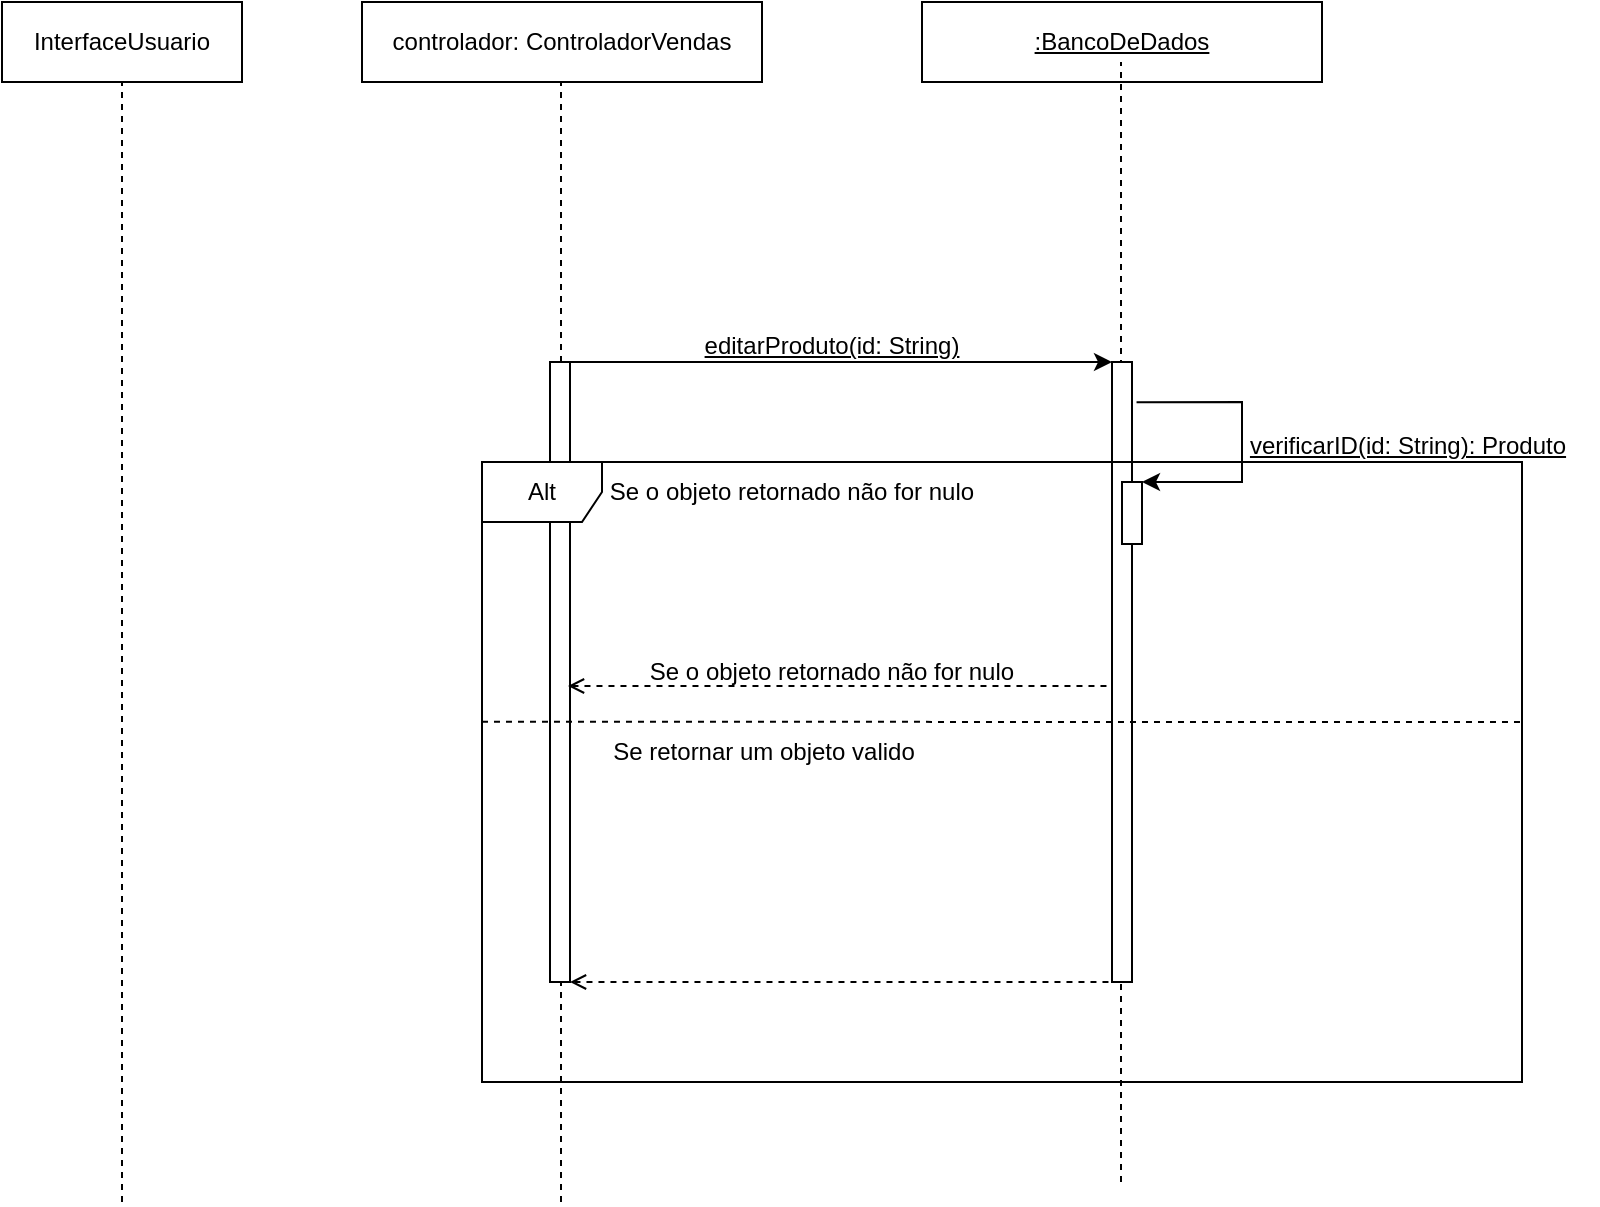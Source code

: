 <mxfile version="24.9.1">
  <diagram name="Página-1" id="QHBrT9kueZy9A2Koy9Ed">
    <mxGraphModel dx="1595" dy="650" grid="1" gridSize="10" guides="1" tooltips="1" connect="1" arrows="1" fold="1" page="0" pageScale="1" pageWidth="827" pageHeight="1169" math="0" shadow="0">
      <root>
        <mxCell id="0" />
        <mxCell id="1" parent="0" />
        <mxCell id="_Cwa0Al-0GBUoEVH-ARS-1" value="InterfaceUsuario" style="rounded=0;whiteSpace=wrap;html=1;" vertex="1" parent="1">
          <mxGeometry x="-180" y="80" width="120" height="40" as="geometry" />
        </mxCell>
        <mxCell id="_Cwa0Al-0GBUoEVH-ARS-2" value="" style="endArrow=none;dashed=1;html=1;rounded=0;entryX=0.5;entryY=1;entryDx=0;entryDy=0;" edge="1" parent="1" target="_Cwa0Al-0GBUoEVH-ARS-1">
          <mxGeometry width="50" height="50" relative="1" as="geometry">
            <mxPoint x="-120" y="680" as="sourcePoint" />
            <mxPoint x="-120" y="380" as="targetPoint" />
          </mxGeometry>
        </mxCell>
        <mxCell id="_Cwa0Al-0GBUoEVH-ARS-3" value="controlador: ControladorVendas" style="rounded=0;whiteSpace=wrap;html=1;" vertex="1" parent="1">
          <mxGeometry y="80" width="200" height="40" as="geometry" />
        </mxCell>
        <mxCell id="_Cwa0Al-0GBUoEVH-ARS-4" value="" style="endArrow=none;dashed=1;html=1;rounded=0;entryX=0.5;entryY=1;entryDx=0;entryDy=0;" edge="1" parent="1">
          <mxGeometry width="50" height="50" relative="1" as="geometry">
            <mxPoint x="99.5" y="680" as="sourcePoint" />
            <mxPoint x="99.5" y="120" as="targetPoint" />
          </mxGeometry>
        </mxCell>
        <mxCell id="_Cwa0Al-0GBUoEVH-ARS-5" value="&lt;u&gt;:BancoDeDados&lt;/u&gt;" style="rounded=0;whiteSpace=wrap;html=1;" vertex="1" parent="1">
          <mxGeometry x="280" y="80" width="200" height="40" as="geometry" />
        </mxCell>
        <mxCell id="_Cwa0Al-0GBUoEVH-ARS-6" value="" style="endArrow=none;dashed=1;html=1;rounded=0;entryX=0.5;entryY=1;entryDx=0;entryDy=0;" edge="1" parent="1">
          <mxGeometry width="50" height="50" relative="1" as="geometry">
            <mxPoint x="379.5" y="670" as="sourcePoint" />
            <mxPoint x="379.5" y="110" as="targetPoint" />
          </mxGeometry>
        </mxCell>
        <mxCell id="_Cwa0Al-0GBUoEVH-ARS-7" value="" style="rounded=0;whiteSpace=wrap;html=1;" vertex="1" parent="1">
          <mxGeometry x="94" y="260" width="10" height="310" as="geometry" />
        </mxCell>
        <mxCell id="_Cwa0Al-0GBUoEVH-ARS-8" value="" style="endArrow=classic;html=1;rounded=0;exitX=1;exitY=0;exitDx=0;exitDy=0;entryX=0;entryY=0;entryDx=0;entryDy=0;" edge="1" parent="1" source="_Cwa0Al-0GBUoEVH-ARS-7" target="_Cwa0Al-0GBUoEVH-ARS-11">
          <mxGeometry width="50" height="50" relative="1" as="geometry">
            <mxPoint x="200" y="420" as="sourcePoint" />
            <mxPoint x="370" y="260" as="targetPoint" />
          </mxGeometry>
        </mxCell>
        <mxCell id="_Cwa0Al-0GBUoEVH-ARS-9" value="&lt;u&gt;editarProduto(id: String)&lt;/u&gt;" style="text;html=1;align=center;verticalAlign=middle;whiteSpace=wrap;rounded=0;" vertex="1" parent="1">
          <mxGeometry x="140" y="237" width="190" height="30" as="geometry" />
        </mxCell>
        <mxCell id="_Cwa0Al-0GBUoEVH-ARS-11" value="" style="rounded=0;whiteSpace=wrap;html=1;" vertex="1" parent="1">
          <mxGeometry x="375" y="260" width="10" height="310" as="geometry" />
        </mxCell>
        <mxCell id="_Cwa0Al-0GBUoEVH-ARS-12" value="" style="endArrow=none;dashed=1;html=1;rounded=0;entryX=0;entryY=1;entryDx=0;entryDy=0;exitX=1;exitY=1;exitDx=0;exitDy=0;startArrow=open;startFill=0;" edge="1" parent="1" source="_Cwa0Al-0GBUoEVH-ARS-7" target="_Cwa0Al-0GBUoEVH-ARS-11">
          <mxGeometry width="50" height="50" relative="1" as="geometry">
            <mxPoint x="110" y="290" as="sourcePoint" />
            <mxPoint x="260" y="260" as="targetPoint" />
          </mxGeometry>
        </mxCell>
        <mxCell id="_Cwa0Al-0GBUoEVH-ARS-13" value="" style="rounded=0;whiteSpace=wrap;html=1;" vertex="1" parent="1">
          <mxGeometry x="380" y="320" width="10" height="31" as="geometry" />
        </mxCell>
        <mxCell id="_Cwa0Al-0GBUoEVH-ARS-14" value="" style="endArrow=classic;html=1;rounded=0;exitX=1.227;exitY=0.065;exitDx=0;exitDy=0;entryX=1;entryY=0;entryDx=0;entryDy=0;exitPerimeter=0;" edge="1" parent="1" source="_Cwa0Al-0GBUoEVH-ARS-11" target="_Cwa0Al-0GBUoEVH-ARS-13">
          <mxGeometry width="50" height="50" relative="1" as="geometry">
            <mxPoint x="430" y="340" as="sourcePoint" />
            <mxPoint x="400" y="330" as="targetPoint" />
            <Array as="points">
              <mxPoint x="440" y="280" />
              <mxPoint x="440" y="320" />
            </Array>
          </mxGeometry>
        </mxCell>
        <mxCell id="_Cwa0Al-0GBUoEVH-ARS-16" value="&lt;u&gt;verificarID(id: String): Produto&lt;/u&gt;" style="text;html=1;align=center;verticalAlign=middle;whiteSpace=wrap;rounded=0;" vertex="1" parent="1">
          <mxGeometry x="428" y="287" width="190" height="30" as="geometry" />
        </mxCell>
        <mxCell id="_Cwa0Al-0GBUoEVH-ARS-17" value="Alt" style="shape=umlFrame;whiteSpace=wrap;html=1;pointerEvents=0;" vertex="1" parent="1">
          <mxGeometry x="60" y="310" width="520" height="310" as="geometry" />
        </mxCell>
        <mxCell id="_Cwa0Al-0GBUoEVH-ARS-19" value="Se o objeto retornado não for nulo" style="text;html=1;align=center;verticalAlign=middle;whiteSpace=wrap;rounded=0;" vertex="1" parent="1">
          <mxGeometry x="100" y="310" width="230" height="30" as="geometry" />
        </mxCell>
        <mxCell id="_Cwa0Al-0GBUoEVH-ARS-21" value="" style="endArrow=none;dashed=1;html=1;rounded=0;exitX=0;exitY=0.419;exitDx=0;exitDy=0;exitPerimeter=0;" edge="1" parent="1" source="_Cwa0Al-0GBUoEVH-ARS-17">
          <mxGeometry width="50" height="50" relative="1" as="geometry">
            <mxPoint x="200" y="490" as="sourcePoint" />
            <mxPoint x="580" y="440" as="targetPoint" />
          </mxGeometry>
        </mxCell>
        <mxCell id="_Cwa0Al-0GBUoEVH-ARS-22" value="Se retornar um objeto valido" style="text;html=1;align=center;verticalAlign=middle;whiteSpace=wrap;rounded=0;" vertex="1" parent="1">
          <mxGeometry x="86" y="440" width="230" height="30" as="geometry" />
        </mxCell>
        <mxCell id="_Cwa0Al-0GBUoEVH-ARS-23" value="" style="endArrow=none;dashed=1;html=1;rounded=0;entryX=0;entryY=1;entryDx=0;entryDy=0;exitX=1;exitY=1;exitDx=0;exitDy=0;startArrow=open;startFill=0;" edge="1" parent="1">
          <mxGeometry width="50" height="50" relative="1" as="geometry">
            <mxPoint x="103" y="422" as="sourcePoint" />
            <mxPoint x="374" y="422" as="targetPoint" />
          </mxGeometry>
        </mxCell>
        <mxCell id="_Cwa0Al-0GBUoEVH-ARS-25" value="Se o objeto retornado não for nulo" style="text;html=1;align=center;verticalAlign=middle;whiteSpace=wrap;rounded=0;" vertex="1" parent="1">
          <mxGeometry x="120" y="400" width="230" height="30" as="geometry" />
        </mxCell>
      </root>
    </mxGraphModel>
  </diagram>
</mxfile>
